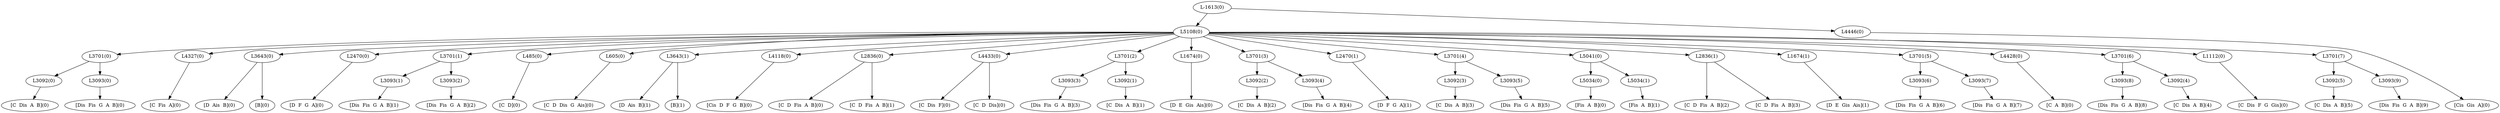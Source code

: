 digraph sample{
"L3092(0)"->"[C  Dis  A  B](0)"
"L3093(0)"->"[Dis  Fis  G  A  B](0)"
"L3701(0)"->"L3092(0)"
"L3701(0)"->"L3093(0)"
"L4327(0)"->"[C  Fis  A](0)"
"L3643(0)"->"[D  Ais  B](0)"
"L3643(0)"->"[B](0)"
"L2470(0)"->"[D  F  G  A](0)"
"L3093(1)"->"[Dis  Fis  G  A  B](1)"
"L3093(2)"->"[Dis  Fis  G  A  B](2)"
"L3701(1)"->"L3093(1)"
"L3701(1)"->"L3093(2)"
"L485(0)"->"[C  D](0)"
"L605(0)"->"[C  D  Dis  G  Ais](0)"
"L3643(1)"->"[D  Ais  B](1)"
"L3643(1)"->"[B](1)"
"L4118(0)"->"[Cis  D  F  G  B](0)"
"L2836(0)"->"[C  D  Fis  A  B](0)"
"L2836(0)"->"[C  D  Fis  A  B](1)"
"L4433(0)"->"[C  Dis  F](0)"
"L4433(0)"->"[C  D  Dis](0)"
"L3093(3)"->"[Dis  Fis  G  A  B](3)"
"L3092(1)"->"[C  Dis  A  B](1)"
"L3701(2)"->"L3093(3)"
"L3701(2)"->"L3092(1)"
"L1674(0)"->"[D  E  Gis  Ais](0)"
"L3092(2)"->"[C  Dis  A  B](2)"
"L3093(4)"->"[Dis  Fis  G  A  B](4)"
"L3701(3)"->"L3092(2)"
"L3701(3)"->"L3093(4)"
"L2470(1)"->"[D  F  G  A](1)"
"L3092(3)"->"[C  Dis  A  B](3)"
"L3093(5)"->"[Dis  Fis  G  A  B](5)"
"L3701(4)"->"L3092(3)"
"L3701(4)"->"L3093(5)"
"L5034(0)"->"[Fis  A  B](0)"
"L5034(1)"->"[Fis  A  B](1)"
"L5041(0)"->"L5034(0)"
"L5041(0)"->"L5034(1)"
"L2836(1)"->"[C  D  Fis  A  B](2)"
"L2836(1)"->"[C  D  Fis  A  B](3)"
"L1674(1)"->"[D  E  Gis  Ais](1)"
"L3093(6)"->"[Dis  Fis  G  A  B](6)"
"L3093(7)"->"[Dis  Fis  G  A  B](7)"
"L3701(5)"->"L3093(6)"
"L3701(5)"->"L3093(7)"
"L4428(0)"->"[C  A  B](0)"
"L3093(8)"->"[Dis  Fis  G  A  B](8)"
"L3092(4)"->"[C  Dis  A  B](4)"
"L3701(6)"->"L3093(8)"
"L3701(6)"->"L3092(4)"
"L1112(0)"->"[C  Dis  F  G  Gis](0)"
"L3092(5)"->"[C  Dis  A  B](5)"
"L3093(9)"->"[Dis  Fis  G  A  B](9)"
"L3701(7)"->"L3092(5)"
"L3701(7)"->"L3093(9)"
"L5108(0)"->"L3701(0)"
"L5108(0)"->"L4327(0)"
"L5108(0)"->"L3643(0)"
"L5108(0)"->"L2470(0)"
"L5108(0)"->"L3701(1)"
"L5108(0)"->"L485(0)"
"L5108(0)"->"L605(0)"
"L5108(0)"->"L3643(1)"
"L5108(0)"->"L4118(0)"
"L5108(0)"->"L2836(0)"
"L5108(0)"->"L4433(0)"
"L5108(0)"->"L3701(2)"
"L5108(0)"->"L1674(0)"
"L5108(0)"->"L3701(3)"
"L5108(0)"->"L2470(1)"
"L5108(0)"->"L3701(4)"
"L5108(0)"->"L5041(0)"
"L5108(0)"->"L2836(1)"
"L5108(0)"->"L1674(1)"
"L5108(0)"->"L3701(5)"
"L5108(0)"->"L4428(0)"
"L5108(0)"->"L3701(6)"
"L5108(0)"->"L1112(0)"
"L5108(0)"->"L3701(7)"
"L4446(0)"->"[Cis  Gis  A](0)"
"L-1613(0)"->"L5108(0)"
"L-1613(0)"->"L4446(0)"
{rank = min; "L-1613(0)"}
{rank = same; "L5108(0)"; "L4446(0)";}
{rank = same; "L3701(0)"; "L4327(0)"; "L3643(0)"; "L2470(0)"; "L3701(1)"; "L485(0)"; "L605(0)"; "L3643(1)"; "L4118(0)"; "L2836(0)"; "L4433(0)"; "L3701(2)"; "L1674(0)"; "L3701(3)"; "L2470(1)"; "L3701(4)"; "L5041(0)"; "L2836(1)"; "L1674(1)"; "L3701(5)"; "L4428(0)"; "L3701(6)"; "L1112(0)"; "L3701(7)";}
{rank = same; "L3092(0)"; "L3093(0)"; "L3093(1)"; "L3093(2)"; "L3093(3)"; "L3092(1)"; "L3092(2)"; "L3093(4)"; "L3092(3)"; "L3093(5)"; "L5034(0)"; "L5034(1)"; "L3093(6)"; "L3093(7)"; "L3093(8)"; "L3092(4)"; "L3092(5)"; "L3093(9)";}
{rank = max; "[B](0)"; "[B](1)"; "[C  A  B](0)"; "[C  D  Dis  G  Ais](0)"; "[C  D  Dis](0)"; "[C  D  Fis  A  B](0)"; "[C  D  Fis  A  B](1)"; "[C  D  Fis  A  B](2)"; "[C  D  Fis  A  B](3)"; "[C  D](0)"; "[C  Dis  A  B](0)"; "[C  Dis  A  B](1)"; "[C  Dis  A  B](2)"; "[C  Dis  A  B](3)"; "[C  Dis  A  B](4)"; "[C  Dis  A  B](5)"; "[C  Dis  F  G  Gis](0)"; "[C  Dis  F](0)"; "[C  Fis  A](0)"; "[Cis  D  F  G  B](0)"; "[Cis  Gis  A](0)"; "[D  Ais  B](0)"; "[D  Ais  B](1)"; "[D  E  Gis  Ais](0)"; "[D  E  Gis  Ais](1)"; "[D  F  G  A](0)"; "[D  F  G  A](1)"; "[Dis  Fis  G  A  B](0)"; "[Dis  Fis  G  A  B](1)"; "[Dis  Fis  G  A  B](2)"; "[Dis  Fis  G  A  B](3)"; "[Dis  Fis  G  A  B](4)"; "[Dis  Fis  G  A  B](5)"; "[Dis  Fis  G  A  B](6)"; "[Dis  Fis  G  A  B](7)"; "[Dis  Fis  G  A  B](8)"; "[Dis  Fis  G  A  B](9)"; "[Fis  A  B](0)"; "[Fis  A  B](1)";}
}